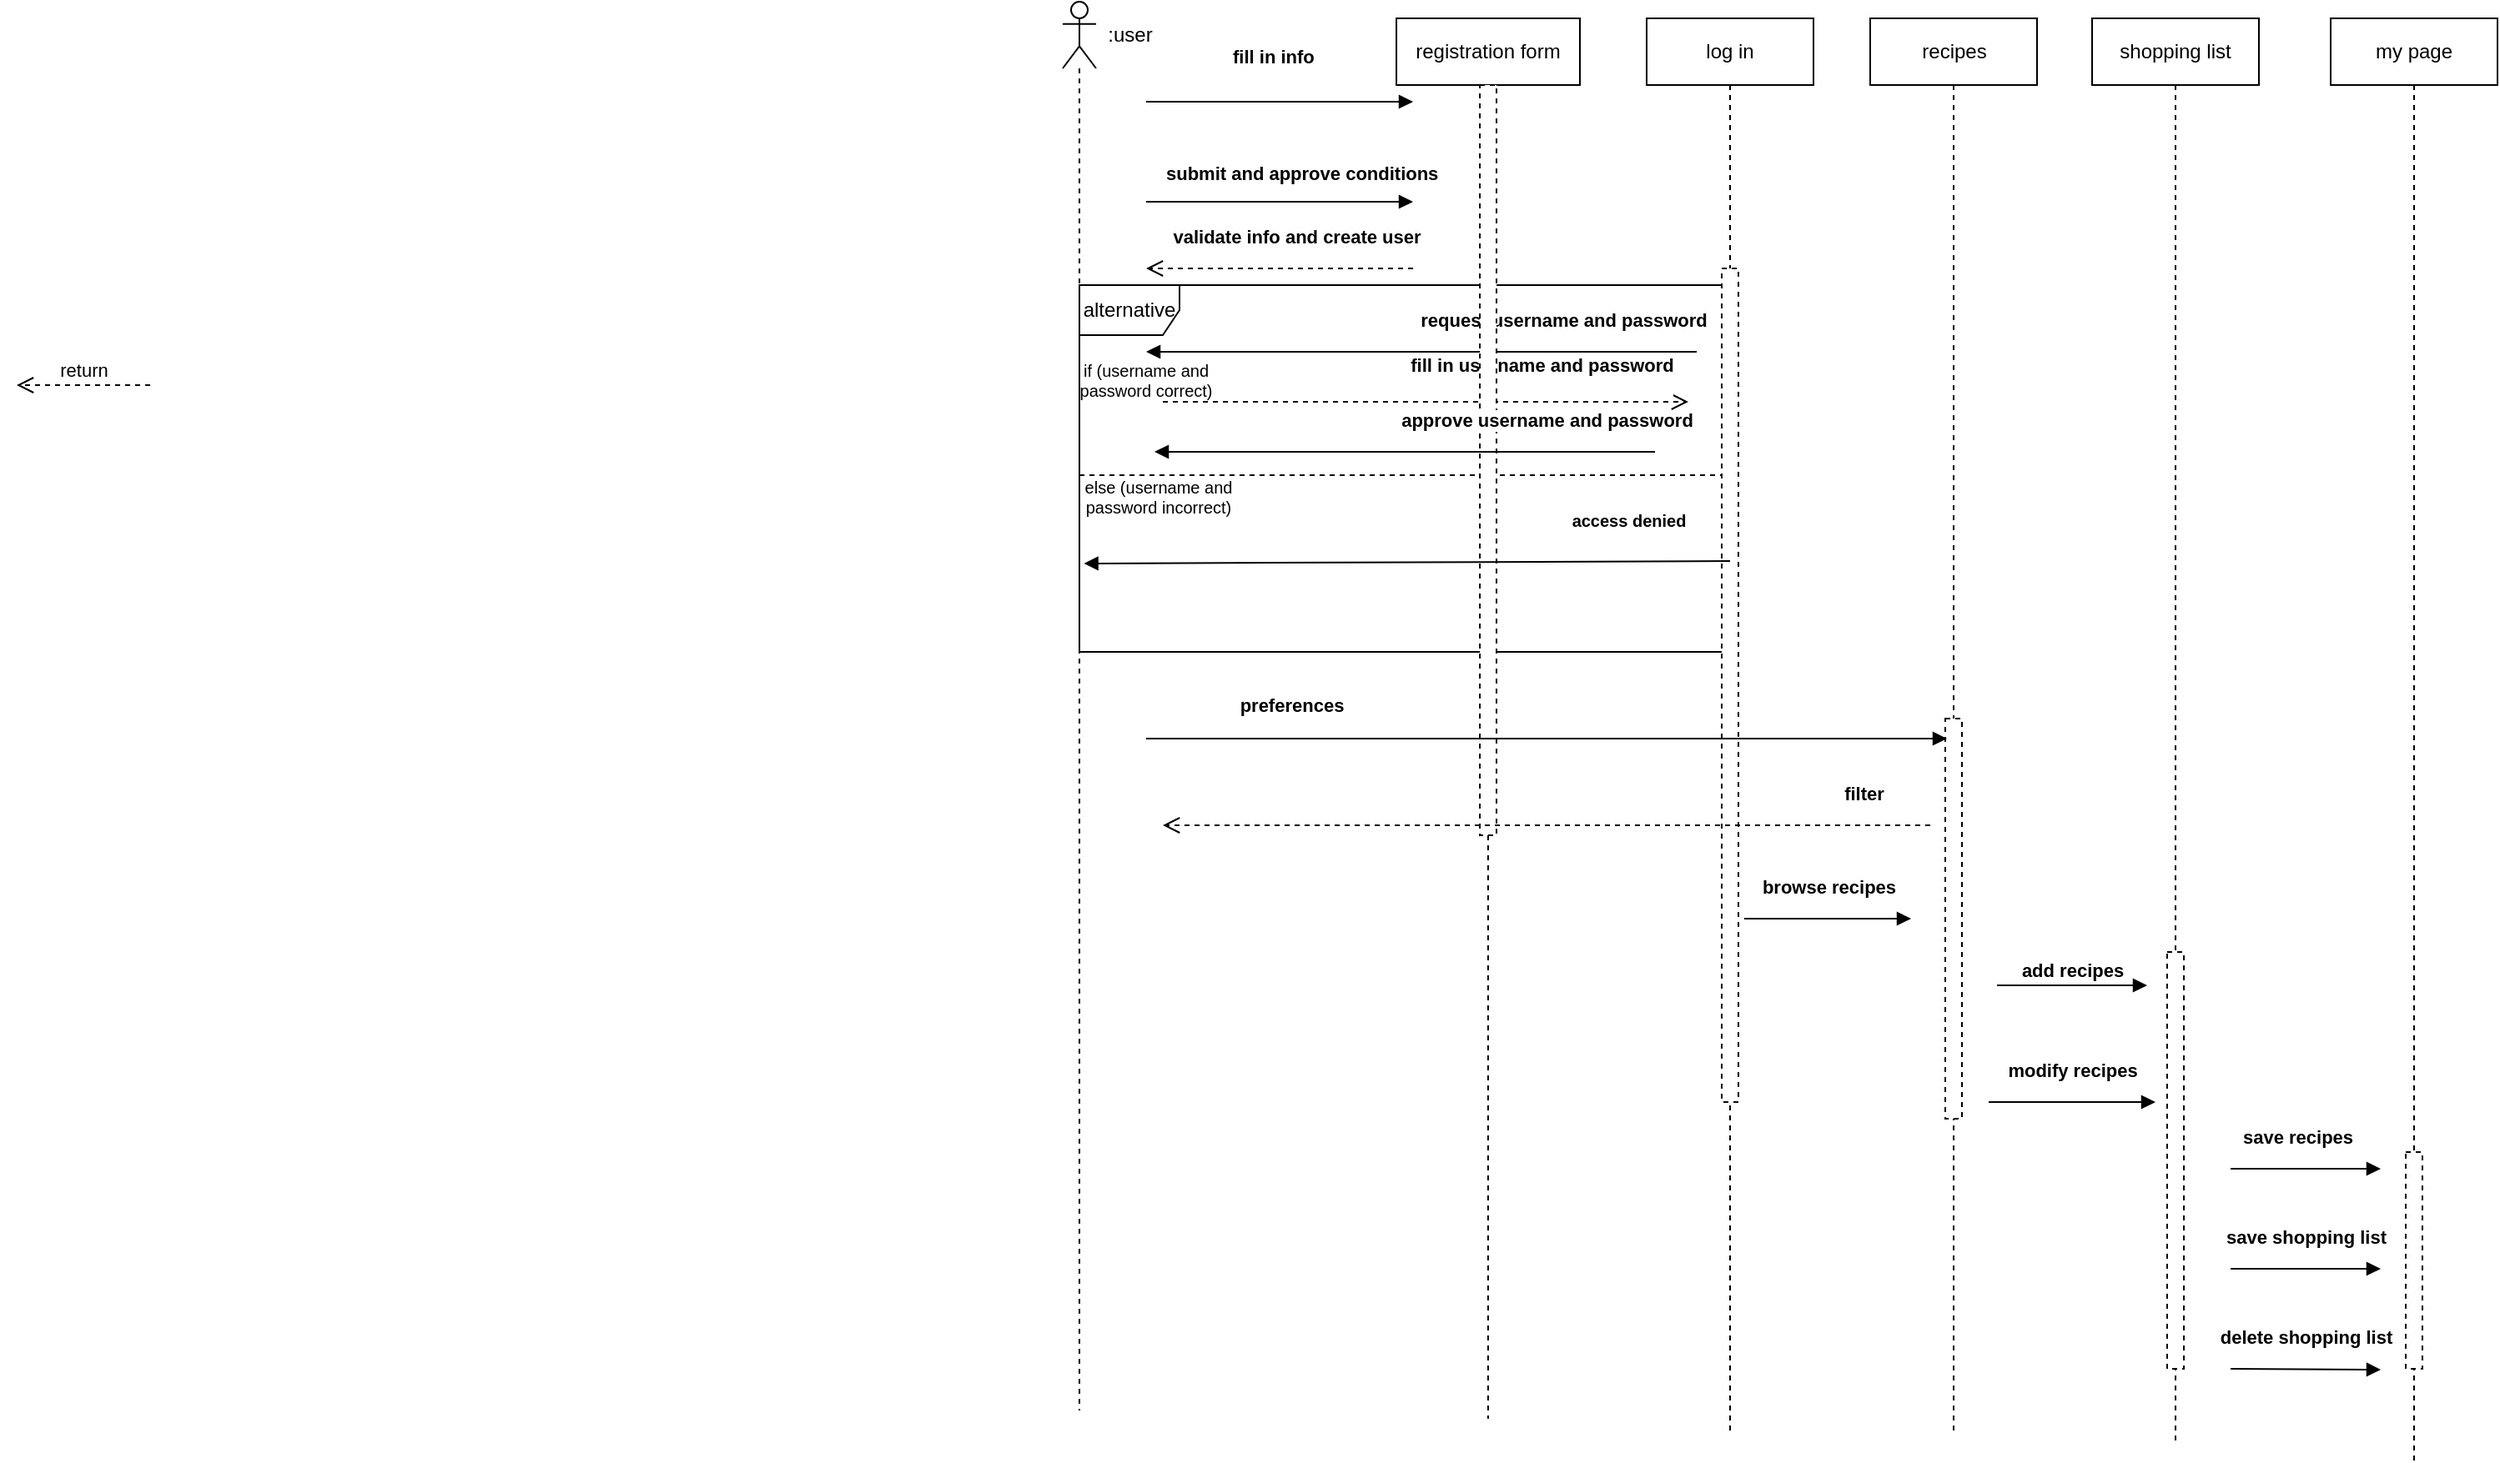 <mxfile version="10.6.0" type="github"><diagram id="yKa7aIcxVa_Wg0F_wiz0" name="Page-1"><mxGraphModel dx="1745" dy="530" grid="1" gridSize="10" guides="1" tooltips="1" connect="1" arrows="1" fold="1" page="1" pageScale="1" pageWidth="827" pageHeight="1169" math="0" shadow="0"><root><mxCell id="0"/><mxCell id="1" parent="0"/><mxCell id="qL6Z88KPuiTA-x8qaQfi-3" value="fill in info&lt;br&gt;&lt;br&gt;" style="endArrow=block;endFill=1;html=1;edgeStyle=orthogonalEdgeStyle;align=left;verticalAlign=top;fontStyle=1" edge="1" parent="1"><mxGeometry y="50" relative="1" as="geometry"><mxPoint x="160" y="150" as="sourcePoint"/><mxPoint x="320" y="150" as="targetPoint"/><Array as="points"><mxPoint x="240" y="150"/><mxPoint x="240" y="150"/></Array><mxPoint x="-30" y="10" as="offset"/></mxGeometry></mxCell><mxCell id="qL6Z88KPuiTA-x8qaQfi-5" value="" style="shape=umlLifeline;participant=umlActor;perimeter=lifelinePerimeter;whiteSpace=wrap;html=1;container=1;collapsible=0;recursiveResize=0;verticalAlign=top;spacingTop=36;labelBackgroundColor=#ffffff;outlineConnect=0;" vertex="1" parent="1"><mxGeometry x="110" y="90" width="20" height="845" as="geometry"/></mxCell><mxCell id="qL6Z88KPuiTA-x8qaQfi-6" value="registration form&lt;br&gt;" style="shape=umlLifeline;perimeter=lifelinePerimeter;whiteSpace=wrap;html=1;container=1;collapsible=0;recursiveResize=0;outlineConnect=0;" vertex="1" parent="1"><mxGeometry x="310" y="100" width="110" height="840" as="geometry"/></mxCell><mxCell id="qL6Z88KPuiTA-x8qaQfi-46" value="alternative" style="shape=umlFrame;whiteSpace=wrap;html=1;" vertex="1" parent="qL6Z88KPuiTA-x8qaQfi-6"><mxGeometry x="-190" y="160" width="390" height="220" as="geometry"/></mxCell><mxCell id="qL6Z88KPuiTA-x8qaQfi-55" value="" style="line;strokeWidth=1;fillColor=none;align=left;verticalAlign=middle;spacingTop=-1;spacingLeft=3;spacingRight=3;rotatable=0;labelPosition=right;points=[];portConstraint=eastwest;dashed=1;" vertex="1" parent="qL6Z88KPuiTA-x8qaQfi-6"><mxGeometry x="-190" y="270" width="390" height="8" as="geometry"/></mxCell><mxCell id="qL6Z88KPuiTA-x8qaQfi-36" value="request username and password" style="html=1;verticalAlign=bottom;endArrow=block;fontStyle=1" edge="1" parent="qL6Z88KPuiTA-x8qaQfi-6"><mxGeometry x="-0.515" y="-10" width="80" relative="1" as="geometry"><mxPoint x="180" y="200" as="sourcePoint"/><mxPoint x="-150" y="200" as="targetPoint"/><mxPoint as="offset"/></mxGeometry></mxCell><mxCell id="qL6Z88KPuiTA-x8qaQfi-37" value="fill in username&amp;nbsp;and password&lt;br&gt;&lt;br&gt;" style="html=1;verticalAlign=bottom;endArrow=open;dashed=1;endSize=8;fontStyle=1" edge="1" parent="qL6Z88KPuiTA-x8qaQfi-6"><mxGeometry x="0.438" relative="1" as="geometry"><mxPoint x="-140" y="230" as="sourcePoint"/><mxPoint x="175" y="230" as="targetPoint"/><Array as="points"><mxPoint x="30" y="230"/></Array><mxPoint as="offset"/></mxGeometry></mxCell><mxCell id="qL6Z88KPuiTA-x8qaQfi-62" value="" style="html=1;points=[];perimeter=orthogonalPerimeter;dashed=1;fontSize=10;fontColor=#000000;" vertex="1" parent="qL6Z88KPuiTA-x8qaQfi-6"><mxGeometry x="50" y="40" width="10" height="450" as="geometry"/></mxCell><mxCell id="qL6Z88KPuiTA-x8qaQfi-7" value="submit and approve conditions&lt;br&gt;" style="endArrow=block;endFill=1;html=1;edgeStyle=orthogonalEdgeStyle;align=left;verticalAlign=top;fontStyle=1" edge="1" parent="1"><mxGeometry x="-0.875" y="30" relative="1" as="geometry"><mxPoint x="160" y="210" as="sourcePoint"/><mxPoint x="320" y="210" as="targetPoint"/><mxPoint as="offset"/></mxGeometry></mxCell><mxCell id="qL6Z88KPuiTA-x8qaQfi-12" value=":user" style="text;html=1;resizable=0;autosize=1;align=center;verticalAlign=middle;points=[];fillColor=none;strokeColor=none;rounded=0;" vertex="1" parent="1"><mxGeometry x="130" y="100" width="40" height="20" as="geometry"/></mxCell><mxCell id="qL6Z88KPuiTA-x8qaQfi-13" value="recipes" style="html=1;points=[];perimeter=orthogonalPerimeter;shape=umlLifeline;participant=label;fontFamily=Helvetica;fontSize=12;fontColor=#000000;align=center;strokeColor=#000000;fillColor=#ffffff;recursiveResize=0;container=1;collapsible=0;" vertex="1" parent="1"><mxGeometry x="594" y="100" width="100" height="850" as="geometry"/></mxCell><mxCell id="qL6Z88KPuiTA-x8qaQfi-66" value="" style="html=1;points=[];perimeter=orthogonalPerimeter;dashed=1;fontSize=10;fontColor=#CCFFCC;" vertex="1" parent="qL6Z88KPuiTA-x8qaQfi-13"><mxGeometry x="45" y="420" width="10" height="240" as="geometry"/></mxCell><mxCell id="qL6Z88KPuiTA-x8qaQfi-14" value="shopping list" style="shape=umlLifeline;perimeter=lifelinePerimeter;whiteSpace=wrap;html=1;container=1;collapsible=0;recursiveResize=0;outlineConnect=0;" vertex="1" parent="1"><mxGeometry x="727" y="100" width="100" height="855" as="geometry"/></mxCell><mxCell id="qL6Z88KPuiTA-x8qaQfi-67" value="" style="html=1;points=[];perimeter=orthogonalPerimeter;dashed=1;fontSize=10;fontColor=#CCFFCC;" vertex="1" parent="qL6Z88KPuiTA-x8qaQfi-14"><mxGeometry x="45" y="560" width="10" height="250" as="geometry"/></mxCell><mxCell id="qL6Z88KPuiTA-x8qaQfi-15" value="my page" style="shape=umlLifeline;perimeter=lifelinePerimeter;whiteSpace=wrap;html=1;container=1;collapsible=0;recursiveResize=0;outlineConnect=0;" vertex="1" parent="1"><mxGeometry x="870" y="100" width="100" height="865" as="geometry"/></mxCell><mxCell id="qL6Z88KPuiTA-x8qaQfi-68" value="" style="html=1;points=[];perimeter=orthogonalPerimeter;dashed=1;fontSize=10;fontColor=#CCFFCC;" vertex="1" parent="qL6Z88KPuiTA-x8qaQfi-15"><mxGeometry x="45" y="680" width="10" height="130" as="geometry"/></mxCell><mxCell id="qL6Z88KPuiTA-x8qaQfi-16" value="validate info and create user&lt;br&gt;" style="html=1;verticalAlign=bottom;endArrow=open;dashed=1;endSize=8;fontStyle=1" edge="1" parent="1"><mxGeometry x="-0.125" y="-10" relative="1" as="geometry"><mxPoint x="320" y="250" as="sourcePoint"/><mxPoint x="160" y="250" as="targetPoint"/><mxPoint as="offset"/></mxGeometry></mxCell><mxCell id="qL6Z88KPuiTA-x8qaQfi-17" value="log in" style="shape=umlLifeline;perimeter=lifelinePerimeter;whiteSpace=wrap;html=1;container=1;collapsible=0;recursiveResize=0;outlineConnect=0;" vertex="1" parent="1"><mxGeometry x="460" y="100" width="100" height="850" as="geometry"/></mxCell><mxCell id="qL6Z88KPuiTA-x8qaQfi-64" value="" style="html=1;points=[];perimeter=orthogonalPerimeter;dashed=1;fontSize=10;fontColor=#000000;labelBackgroundColor=none;" vertex="1" parent="qL6Z88KPuiTA-x8qaQfi-17"><mxGeometry x="45" y="150" width="10" height="500" as="geometry"/></mxCell><mxCell id="qL6Z88KPuiTA-x8qaQfi-26" value="return" style="html=1;verticalAlign=bottom;endArrow=open;dashed=1;endSize=8;" edge="1" parent="1"><mxGeometry relative="1" as="geometry"><mxPoint x="-437" y="320" as="sourcePoint"/><mxPoint x="-517" y="320" as="targetPoint"/></mxGeometry></mxCell><mxCell id="qL6Z88KPuiTA-x8qaQfi-28" value="browse recipes" style="html=1;verticalAlign=bottom;endArrow=block;fontStyle=1" edge="1" parent="1"><mxGeometry y="10" width="80" relative="1" as="geometry"><mxPoint x="518.5" y="640" as="sourcePoint"/><mxPoint x="618.5" y="640" as="targetPoint"/><mxPoint as="offset"/></mxGeometry></mxCell><mxCell id="qL6Z88KPuiTA-x8qaQfi-29" value="preferences" style="html=1;verticalAlign=bottom;endArrow=block;fontStyle=1" edge="1" parent="1"><mxGeometry x="-0.64" y="11" width="80" relative="1" as="geometry"><mxPoint x="160" y="532" as="sourcePoint"/><mxPoint x="640" y="532" as="targetPoint"/><mxPoint as="offset"/></mxGeometry></mxCell><mxCell id="qL6Z88KPuiTA-x8qaQfi-30" value="filter&lt;br&gt;" style="html=1;verticalAlign=bottom;endArrow=open;dashed=1;endSize=8;fontStyle=1" edge="1" parent="1"><mxGeometry x="-0.826" y="-10" relative="1" as="geometry"><mxPoint x="630" y="584" as="sourcePoint"/><mxPoint x="170" y="584" as="targetPoint"/><mxPoint as="offset"/></mxGeometry></mxCell><mxCell id="qL6Z88KPuiTA-x8qaQfi-31" value="add recipes" style="html=1;verticalAlign=bottom;endArrow=block;fontStyle=1" edge="1" parent="1"><mxGeometry width="80" relative="1" as="geometry"><mxPoint x="670" y="680" as="sourcePoint"/><mxPoint x="760" y="680" as="targetPoint"/></mxGeometry></mxCell><mxCell id="qL6Z88KPuiTA-x8qaQfi-32" value="modify recipes" style="html=1;verticalAlign=bottom;endArrow=block;fontStyle=1" edge="1" parent="1"><mxGeometry y="10" width="80" relative="1" as="geometry"><mxPoint x="665" y="750" as="sourcePoint"/><mxPoint x="765" y="750" as="targetPoint"/><mxPoint as="offset"/></mxGeometry></mxCell><mxCell id="qL6Z88KPuiTA-x8qaQfi-33" value="save shopping list" style="html=1;verticalAlign=bottom;endArrow=block;fontStyle=1" edge="1" parent="1"><mxGeometry y="10" width="80" relative="1" as="geometry"><mxPoint x="810" y="850" as="sourcePoint"/><mxPoint x="900" y="850" as="targetPoint"/><mxPoint as="offset"/></mxGeometry></mxCell><mxCell id="qL6Z88KPuiTA-x8qaQfi-34" value="delete shopping list" style="html=1;verticalAlign=bottom;endArrow=block;fontStyle=1" edge="1" parent="1"><mxGeometry y="10" width="80" relative="1" as="geometry"><mxPoint x="810" y="910" as="sourcePoint"/><mxPoint x="900" y="910.5" as="targetPoint"/><mxPoint as="offset"/></mxGeometry></mxCell><mxCell id="qL6Z88KPuiTA-x8qaQfi-38" value="save recipes" style="html=1;verticalAlign=bottom;endArrow=block;fontStyle=1" edge="1" parent="1"><mxGeometry x="-0.111" y="10" width="80" relative="1" as="geometry"><mxPoint x="810" y="790" as="sourcePoint"/><mxPoint x="900" y="790" as="targetPoint"/><mxPoint as="offset"/></mxGeometry></mxCell><mxCell id="qL6Z88KPuiTA-x8qaQfi-57" value="else (username and&#10;password incorrect)&#10;" style="text;align=center;fontStyle=0;verticalAlign=middle;spacingLeft=3;spacingRight=3;strokeColor=none;rotatable=0;points=[[0,0.5],[1,0.5]];portConstraint=eastwest;fontSize=10;" vertex="1" parent="1"><mxGeometry x="85" y="360" width="165" height="66" as="geometry"/></mxCell><mxCell id="qL6Z88KPuiTA-x8qaQfi-40" value="approve username and password&lt;br&gt;" style="html=1;verticalAlign=bottom;endArrow=block;fontStyle=1" edge="1" parent="1"><mxGeometry x="-0.567" y="-10" width="80" relative="1" as="geometry"><mxPoint x="465" y="360" as="sourcePoint"/><mxPoint x="165" y="360" as="targetPoint"/><mxPoint as="offset"/></mxGeometry></mxCell><mxCell id="qL6Z88KPuiTA-x8qaQfi-60" value="access denied" style="html=1;verticalAlign=bottom;endArrow=block;fontSize=10;fontColor=#000000;entryX=0.229;entryY=1.015;entryDx=0;entryDy=0;entryPerimeter=0;fontStyle=1" edge="1" parent="1" target="qL6Z88KPuiTA-x8qaQfi-57"><mxGeometry x="-0.685" y="-16" width="80" relative="1" as="geometry"><mxPoint x="510" y="425.5" as="sourcePoint"/><mxPoint x="250" y="425.5" as="targetPoint"/><mxPoint as="offset"/></mxGeometry></mxCell><mxCell id="qL6Z88KPuiTA-x8qaQfi-61" value="if (username and&#10;password correct)&#10;" style="text;align=center;fontStyle=0;verticalAlign=middle;spacingLeft=3;spacingRight=3;strokeColor=none;rotatable=0;points=[[0,0.5],[1,0.5]];portConstraint=eastwest;fontSize=10;" vertex="1" parent="1"><mxGeometry x="75" y="290" width="170" height="66" as="geometry"/></mxCell></root></mxGraphModel></diagram></mxfile>